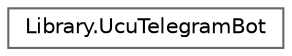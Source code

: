 digraph "Graphical Class Hierarchy"
{
 // INTERACTIVE_SVG=YES
 // LATEX_PDF_SIZE
  bgcolor="transparent";
  edge [fontname=Helvetica,fontsize=10,labelfontname=Helvetica,labelfontsize=10];
  node [fontname=Helvetica,fontsize=10,shape=box,height=0.2,width=0.4];
  rankdir="LR";
  Node0 [label="Library.UcuTelegramBot",height=0.2,width=0.4,color="grey40", fillcolor="white", style="filled",URL="$classLibrary_1_1UcuTelegramBot.html",tooltip="Un programa que implementa un bot de Telegram."];
}
